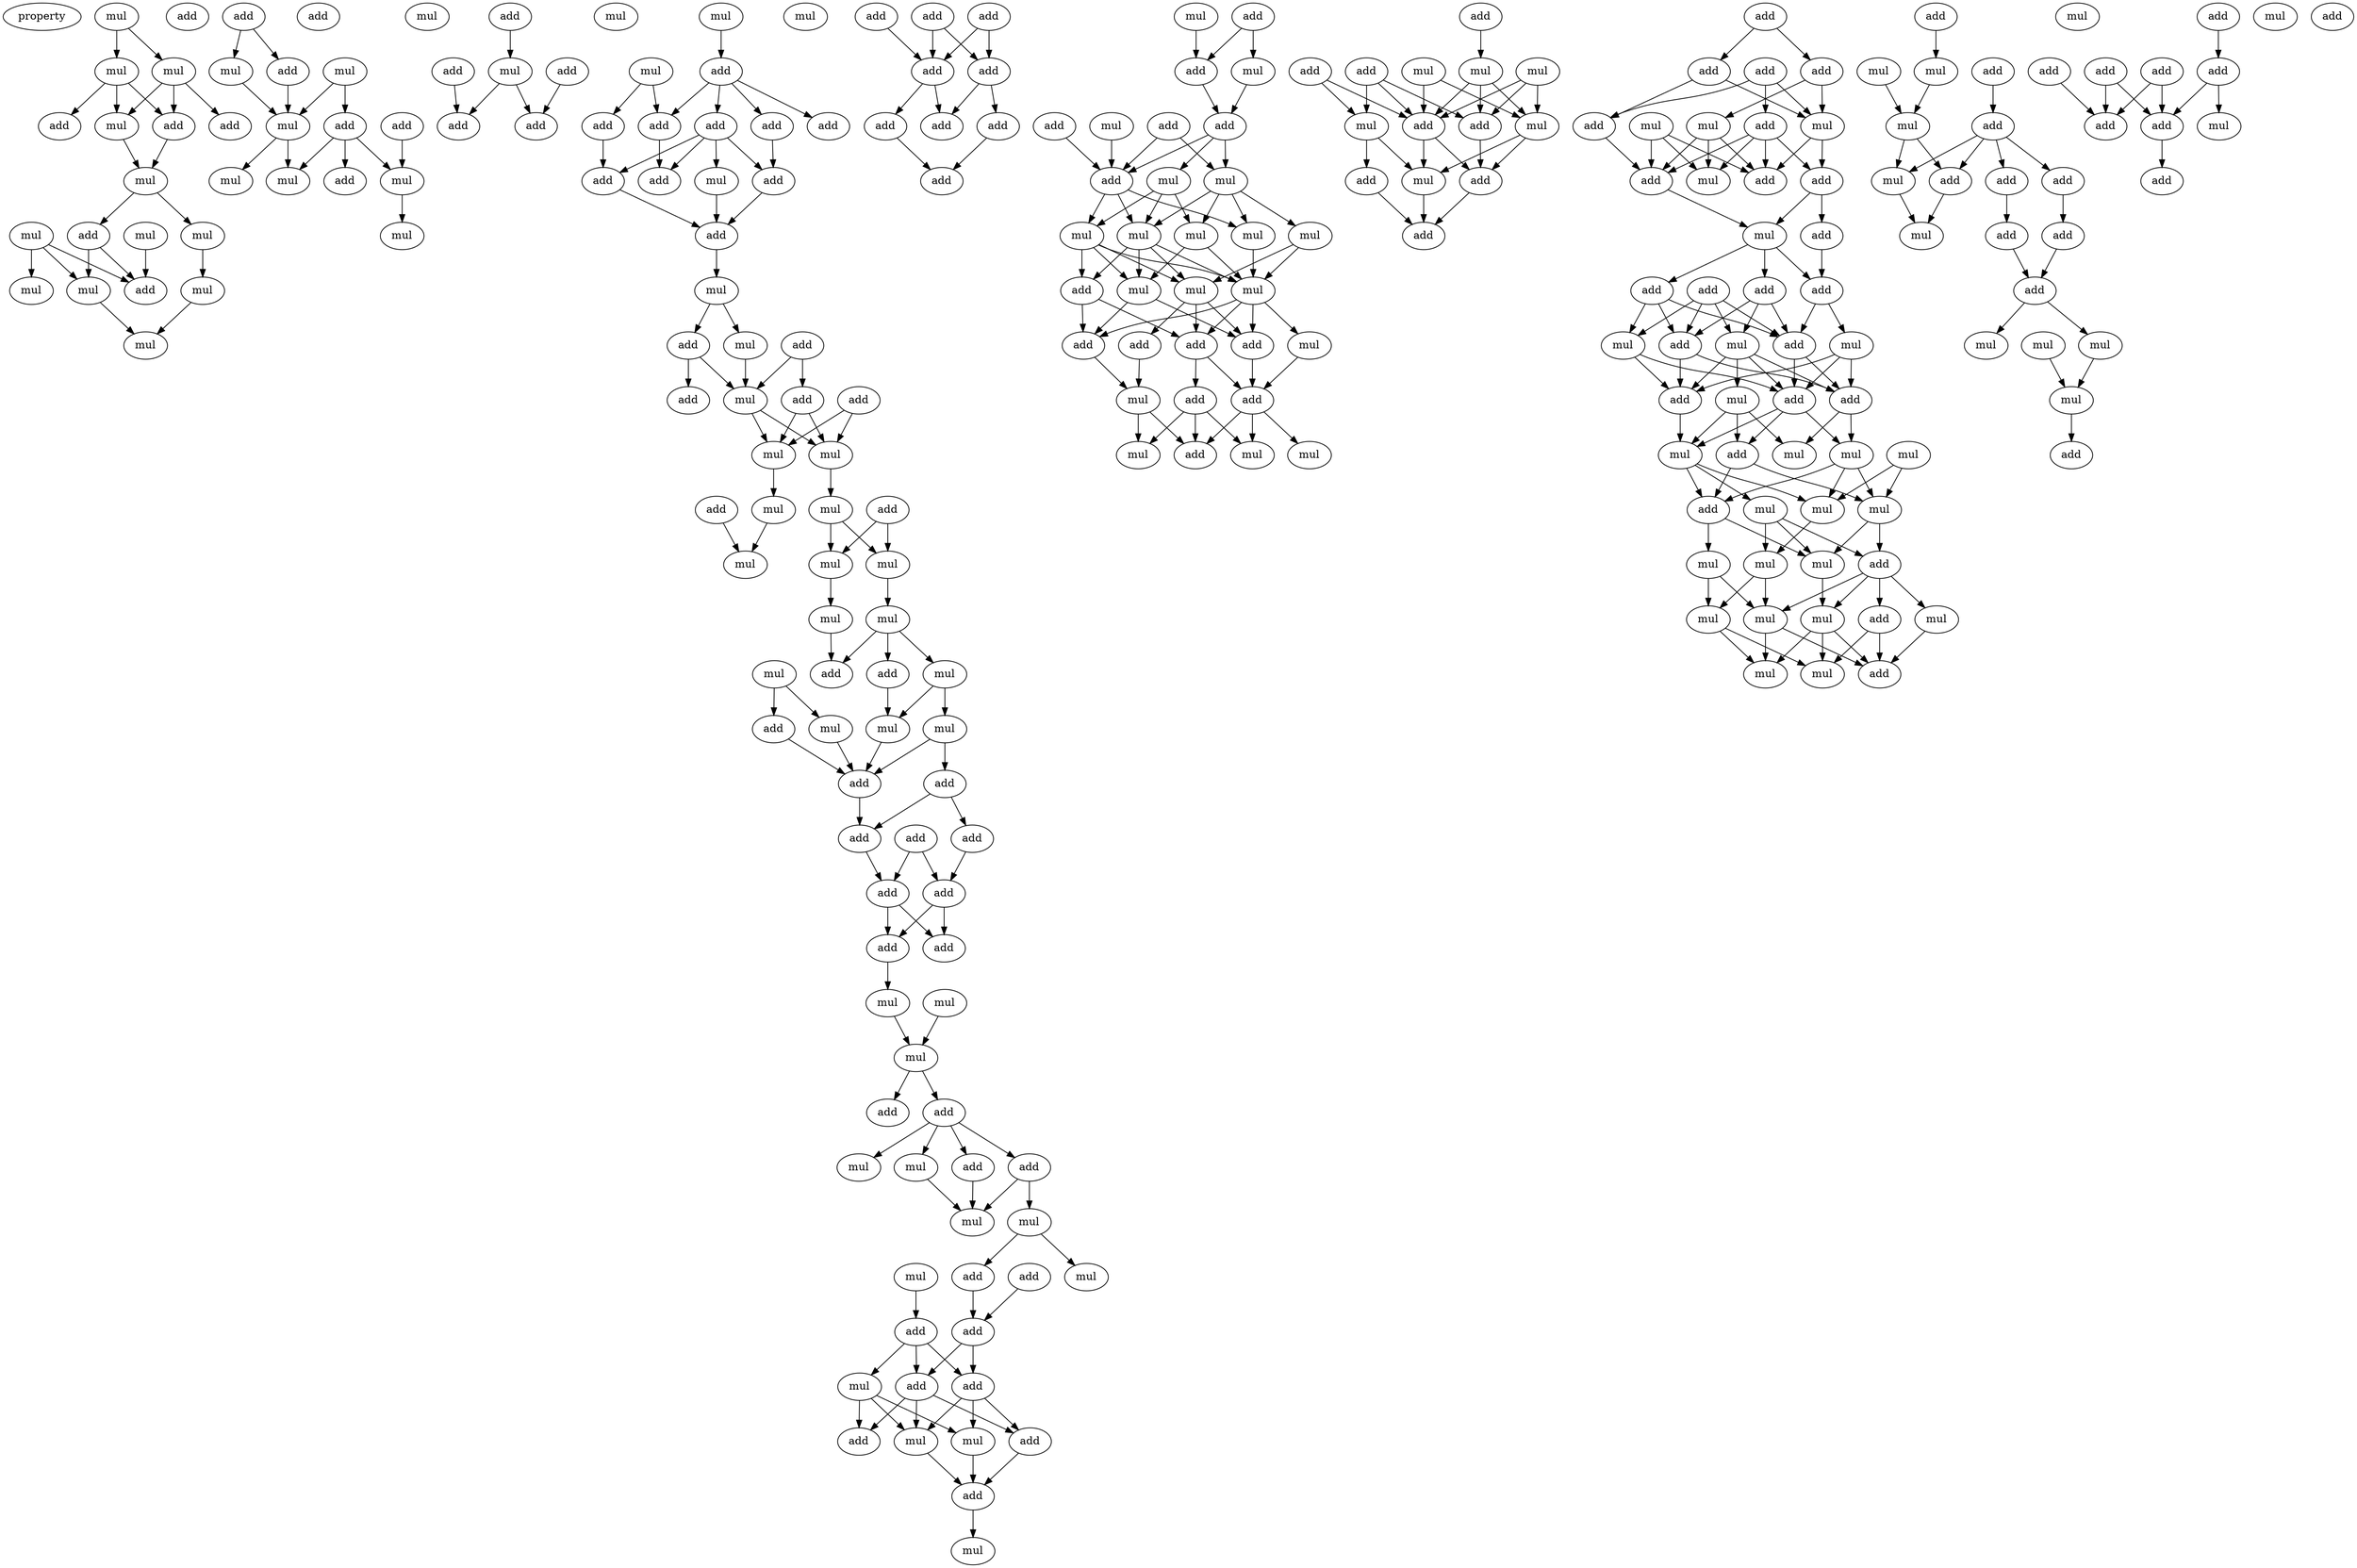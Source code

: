 digraph {
    node [fontcolor=black]
    property [mul=2,lf=1.9]
    0 [ label = mul ];
    1 [ label = mul ];
    2 [ label = mul ];
    3 [ label = mul ];
    4 [ label = add ];
    5 [ label = add ];
    6 [ label = add ];
    7 [ label = mul ];
    8 [ label = mul ];
    9 [ label = mul ];
    10 [ label = mul ];
    11 [ label = add ];
    12 [ label = mul ];
    13 [ label = add ];
    14 [ label = mul ];
    15 [ label = mul ];
    16 [ label = add ];
    17 [ label = mul ];
    18 [ label = add ];
    19 [ label = add ];
    20 [ label = mul ];
    21 [ label = mul ];
    22 [ label = add ];
    23 [ label = add ];
    24 [ label = add ];
    25 [ label = mul ];
    26 [ label = mul ];
    27 [ label = mul ];
    28 [ label = mul ];
    29 [ label = add ];
    30 [ label = mul ];
    31 [ label = mul ];
    32 [ label = add ];
    33 [ label = mul ];
    34 [ label = add ];
    35 [ label = add ];
    36 [ label = mul ];
    37 [ label = add ];
    38 [ label = add ];
    39 [ label = mul ];
    40 [ label = add ];
    41 [ label = mul ];
    42 [ label = add ];
    43 [ label = add ];
    44 [ label = add ];
    45 [ label = add ];
    46 [ label = add ];
    47 [ label = add ];
    48 [ label = mul ];
    49 [ label = add ];
    50 [ label = add ];
    51 [ label = add ];
    52 [ label = mul ];
    53 [ label = mul ];
    54 [ label = add ];
    55 [ label = add ];
    56 [ label = mul ];
    57 [ label = add ];
    58 [ label = add ];
    59 [ label = add ];
    60 [ label = mul ];
    61 [ label = mul ];
    62 [ label = add ];
    63 [ label = mul ];
    64 [ label = mul ];
    65 [ label = add ];
    66 [ label = mul ];
    67 [ label = mul ];
    68 [ label = mul ];
    69 [ label = mul ];
    70 [ label = mul ];
    71 [ label = mul ];
    72 [ label = add ];
    73 [ label = mul ];
    74 [ label = add ];
    75 [ label = mul ];
    76 [ label = mul ];
    77 [ label = add ];
    78 [ label = mul ];
    79 [ label = add ];
    80 [ label = add ];
    81 [ label = add ];
    82 [ label = add ];
    83 [ label = add ];
    84 [ label = add ];
    85 [ label = add ];
    86 [ label = mul ];
    87 [ label = add ];
    88 [ label = add ];
    89 [ label = mul ];
    90 [ label = mul ];
    91 [ label = mul ];
    92 [ label = add ];
    93 [ label = add ];
    94 [ label = mul ];
    95 [ label = mul ];
    96 [ label = add ];
    97 [ label = add ];
    98 [ label = mul ];
    99 [ label = mul ];
    100 [ label = add ];
    101 [ label = mul ];
    102 [ label = mul ];
    103 [ label = add ];
    104 [ label = add ];
    105 [ label = add ];
    106 [ label = mul ];
    107 [ label = add ];
    108 [ label = add ];
    109 [ label = mul ];
    110 [ label = add ];
    111 [ label = add ];
    112 [ label = mul ];
    113 [ label = add ];
    114 [ label = add ];
    115 [ label = mul ];
    116 [ label = add ];
    117 [ label = add ];
    118 [ label = add ];
    119 [ label = add ];
    120 [ label = add ];
    121 [ label = mul ];
    122 [ label = add ];
    123 [ label = add ];
    124 [ label = add ];
    125 [ label = add ];
    126 [ label = add ];
    127 [ label = mul ];
    128 [ label = add ];
    129 [ label = add ];
    130 [ label = mul ];
    131 [ label = add ];
    132 [ label = mul ];
    133 [ label = mul ];
    134 [ label = add ];
    135 [ label = mul ];
    136 [ label = mul ];
    137 [ label = mul ];
    138 [ label = mul ];
    139 [ label = mul ];
    140 [ label = add ];
    141 [ label = mul ];
    142 [ label = mul ];
    143 [ label = mul ];
    144 [ label = mul ];
    145 [ label = add ];
    146 [ label = add ];
    147 [ label = add ];
    148 [ label = add ];
    149 [ label = mul ];
    150 [ label = add ];
    151 [ label = add ];
    152 [ label = mul ];
    153 [ label = add ];
    154 [ label = mul ];
    155 [ label = mul ];
    156 [ label = add ];
    157 [ label = mul ];
    158 [ label = add ];
    159 [ label = mul ];
    160 [ label = mul ];
    161 [ label = add ];
    162 [ label = mul ];
    163 [ label = add ];
    164 [ label = mul ];
    165 [ label = add ];
    166 [ label = add ];
    167 [ label = mul ];
    168 [ label = add ];
    169 [ label = add ];
    170 [ label = add ];
    171 [ label = add ];
    172 [ label = add ];
    173 [ label = add ];
    174 [ label = mul ];
    175 [ label = mul ];
    176 [ label = add ];
    177 [ label = mul ];
    178 [ label = add ];
    179 [ label = add ];
    180 [ label = add ];
    181 [ label = mul ];
    182 [ label = add ];
    183 [ label = add ];
    184 [ label = mul ];
    185 [ label = add ];
    186 [ label = add ];
    187 [ label = add ];
    188 [ label = add ];
    189 [ label = add ];
    190 [ label = mul ];
    191 [ label = add ];
    192 [ label = mul ];
    193 [ label = mul ];
    194 [ label = add ];
    195 [ label = add ];
    196 [ label = add ];
    197 [ label = mul ];
    198 [ label = mul ];
    199 [ label = add ];
    200 [ label = mul ];
    201 [ label = mul ];
    202 [ label = mul ];
    203 [ label = mul ];
    204 [ label = add ];
    205 [ label = mul ];
    206 [ label = mul ];
    207 [ label = mul ];
    208 [ label = mul ];
    209 [ label = mul ];
    210 [ label = add ];
    211 [ label = mul ];
    212 [ label = add ];
    213 [ label = mul ];
    214 [ label = mul ];
    215 [ label = mul ];
    216 [ label = add ];
    217 [ label = mul ];
    218 [ label = mul ];
    219 [ label = add ];
    220 [ label = add ];
    221 [ label = mul ];
    222 [ label = mul ];
    223 [ label = mul ];
    224 [ label = add ];
    225 [ label = mul ];
    226 [ label = add ];
    227 [ label = add ];
    228 [ label = add ];
    229 [ label = add ];
    230 [ label = mul ];
    231 [ label = add ];
    232 [ label = add ];
    233 [ label = mul ];
    234 [ label = mul ];
    235 [ label = mul ];
    236 [ label = mul ];
    237 [ label = add ];
    238 [ label = mul ];
    239 [ label = add ];
    240 [ label = add ];
    241 [ label = add ];
    242 [ label = add ];
    243 [ label = add ];
    244 [ label = add ];
    245 [ label = mul ];
    246 [ label = add ];
    247 [ label = add ];
    248 [ label = mul ];
    249 [ label = add ];
    0 -> 1 [ name = 0 ];
    0 -> 2 [ name = 1 ];
    1 -> 3 [ name = 2 ];
    1 -> 4 [ name = 3 ];
    1 -> 5 [ name = 4 ];
    2 -> 3 [ name = 5 ];
    2 -> 5 [ name = 6 ];
    2 -> 6 [ name = 7 ];
    3 -> 7 [ name = 8 ];
    5 -> 7 [ name = 9 ];
    7 -> 9 [ name = 10 ];
    7 -> 11 [ name = 11 ];
    8 -> 16 [ name = 12 ];
    9 -> 14 [ name = 13 ];
    10 -> 12 [ name = 14 ];
    10 -> 15 [ name = 15 ];
    10 -> 16 [ name = 16 ];
    11 -> 12 [ name = 17 ];
    11 -> 16 [ name = 18 ];
    12 -> 17 [ name = 19 ];
    14 -> 17 [ name = 20 ];
    18 -> 20 [ name = 21 ];
    18 -> 22 [ name = 22 ];
    20 -> 25 [ name = 23 ];
    21 -> 24 [ name = 24 ];
    21 -> 25 [ name = 25 ];
    22 -> 25 [ name = 26 ];
    23 -> 28 [ name = 27 ];
    24 -> 26 [ name = 28 ];
    24 -> 28 [ name = 29 ];
    24 -> 29 [ name = 30 ];
    25 -> 26 [ name = 31 ];
    25 -> 27 [ name = 32 ];
    28 -> 31 [ name = 33 ];
    32 -> 36 [ name = 34 ];
    34 -> 38 [ name = 35 ];
    35 -> 37 [ name = 36 ];
    36 -> 37 [ name = 37 ];
    36 -> 38 [ name = 38 ];
    39 -> 40 [ name = 39 ];
    40 -> 42 [ name = 40 ];
    40 -> 43 [ name = 41 ];
    40 -> 45 [ name = 42 ];
    40 -> 46 [ name = 43 ];
    41 -> 42 [ name = 44 ];
    41 -> 44 [ name = 45 ];
    42 -> 47 [ name = 46 ];
    44 -> 50 [ name = 47 ];
    45 -> 47 [ name = 48 ];
    45 -> 48 [ name = 49 ];
    45 -> 49 [ name = 50 ];
    45 -> 50 [ name = 51 ];
    46 -> 49 [ name = 52 ];
    48 -> 51 [ name = 53 ];
    49 -> 51 [ name = 54 ];
    50 -> 51 [ name = 55 ];
    51 -> 52 [ name = 56 ];
    52 -> 53 [ name = 57 ];
    52 -> 55 [ name = 58 ];
    53 -> 56 [ name = 59 ];
    54 -> 56 [ name = 60 ];
    54 -> 57 [ name = 61 ];
    55 -> 56 [ name = 62 ];
    55 -> 59 [ name = 63 ];
    56 -> 60 [ name = 64 ];
    56 -> 61 [ name = 65 ];
    57 -> 60 [ name = 66 ];
    57 -> 61 [ name = 67 ];
    58 -> 60 [ name = 68 ];
    58 -> 61 [ name = 69 ];
    60 -> 64 [ name = 70 ];
    61 -> 63 [ name = 71 ];
    62 -> 68 [ name = 72 ];
    63 -> 66 [ name = 73 ];
    63 -> 67 [ name = 74 ];
    64 -> 68 [ name = 75 ];
    65 -> 66 [ name = 76 ];
    65 -> 67 [ name = 77 ];
    66 -> 69 [ name = 78 ];
    67 -> 70 [ name = 79 ];
    69 -> 71 [ name = 80 ];
    69 -> 72 [ name = 81 ];
    69 -> 74 [ name = 82 ];
    70 -> 74 [ name = 83 ];
    71 -> 75 [ name = 84 ];
    71 -> 76 [ name = 85 ];
    72 -> 75 [ name = 86 ];
    73 -> 77 [ name = 87 ];
    73 -> 78 [ name = 88 ];
    75 -> 79 [ name = 89 ];
    76 -> 79 [ name = 90 ];
    76 -> 80 [ name = 91 ];
    77 -> 79 [ name = 92 ];
    78 -> 79 [ name = 93 ];
    79 -> 83 [ name = 94 ];
    80 -> 82 [ name = 95 ];
    80 -> 83 [ name = 96 ];
    81 -> 84 [ name = 97 ];
    81 -> 85 [ name = 98 ];
    82 -> 84 [ name = 99 ];
    83 -> 85 [ name = 100 ];
    84 -> 87 [ name = 101 ];
    84 -> 88 [ name = 102 ];
    85 -> 87 [ name = 103 ];
    85 -> 88 [ name = 104 ];
    87 -> 89 [ name = 105 ];
    89 -> 91 [ name = 106 ];
    90 -> 91 [ name = 107 ];
    91 -> 92 [ name = 108 ];
    91 -> 93 [ name = 109 ];
    93 -> 94 [ name = 110 ];
    93 -> 95 [ name = 111 ];
    93 -> 96 [ name = 112 ];
    93 -> 97 [ name = 113 ];
    95 -> 99 [ name = 114 ];
    96 -> 99 [ name = 115 ];
    97 -> 98 [ name = 116 ];
    97 -> 99 [ name = 117 ];
    98 -> 100 [ name = 118 ];
    98 -> 101 [ name = 119 ];
    100 -> 105 [ name = 120 ];
    102 -> 104 [ name = 121 ];
    103 -> 105 [ name = 122 ];
    104 -> 106 [ name = 123 ];
    104 -> 107 [ name = 124 ];
    104 -> 108 [ name = 125 ];
    105 -> 107 [ name = 126 ];
    105 -> 108 [ name = 127 ];
    106 -> 109 [ name = 128 ];
    106 -> 111 [ name = 129 ];
    106 -> 112 [ name = 130 ];
    107 -> 109 [ name = 131 ];
    107 -> 110 [ name = 132 ];
    107 -> 111 [ name = 133 ];
    108 -> 109 [ name = 134 ];
    108 -> 110 [ name = 135 ];
    108 -> 112 [ name = 136 ];
    109 -> 113 [ name = 137 ];
    110 -> 113 [ name = 138 ];
    112 -> 113 [ name = 139 ];
    113 -> 115 [ name = 140 ];
    114 -> 118 [ name = 141 ];
    114 -> 119 [ name = 142 ];
    116 -> 118 [ name = 143 ];
    116 -> 119 [ name = 144 ];
    117 -> 118 [ name = 145 ];
    118 -> 122 [ name = 146 ];
    118 -> 124 [ name = 147 ];
    119 -> 120 [ name = 148 ];
    119 -> 122 [ name = 149 ];
    120 -> 126 [ name = 150 ];
    121 -> 125 [ name = 151 ];
    123 -> 125 [ name = 152 ];
    123 -> 127 [ name = 153 ];
    124 -> 126 [ name = 154 ];
    125 -> 131 [ name = 155 ];
    127 -> 131 [ name = 156 ];
    128 -> 132 [ name = 157 ];
    128 -> 134 [ name = 158 ];
    129 -> 134 [ name = 159 ];
    130 -> 134 [ name = 160 ];
    131 -> 132 [ name = 161 ];
    131 -> 133 [ name = 162 ];
    131 -> 134 [ name = 163 ];
    132 -> 135 [ name = 164 ];
    132 -> 136 [ name = 165 ];
    132 -> 138 [ name = 166 ];
    132 -> 139 [ name = 167 ];
    133 -> 135 [ name = 168 ];
    133 -> 136 [ name = 169 ];
    133 -> 137 [ name = 170 ];
    134 -> 136 [ name = 171 ];
    134 -> 137 [ name = 172 ];
    134 -> 139 [ name = 173 ];
    135 -> 141 [ name = 174 ];
    135 -> 142 [ name = 175 ];
    136 -> 140 [ name = 176 ];
    136 -> 141 [ name = 177 ];
    136 -> 142 [ name = 178 ];
    136 -> 143 [ name = 179 ];
    137 -> 140 [ name = 180 ];
    137 -> 141 [ name = 181 ];
    137 -> 142 [ name = 182 ];
    137 -> 143 [ name = 183 ];
    138 -> 141 [ name = 184 ];
    138 -> 143 [ name = 185 ];
    139 -> 141 [ name = 186 ];
    140 -> 145 [ name = 187 ];
    140 -> 148 [ name = 188 ];
    141 -> 144 [ name = 189 ];
    141 -> 145 [ name = 190 ];
    141 -> 147 [ name = 191 ];
    141 -> 148 [ name = 192 ];
    142 -> 145 [ name = 193 ];
    142 -> 147 [ name = 194 ];
    143 -> 146 [ name = 195 ];
    143 -> 147 [ name = 196 ];
    143 -> 148 [ name = 197 ];
    144 -> 150 [ name = 198 ];
    145 -> 149 [ name = 199 ];
    146 -> 149 [ name = 200 ];
    147 -> 150 [ name = 201 ];
    148 -> 150 [ name = 202 ];
    148 -> 151 [ name = 203 ];
    149 -> 152 [ name = 204 ];
    149 -> 153 [ name = 205 ];
    150 -> 153 [ name = 206 ];
    150 -> 154 [ name = 207 ];
    150 -> 155 [ name = 208 ];
    151 -> 152 [ name = 209 ];
    151 -> 153 [ name = 210 ];
    151 -> 155 [ name = 211 ];
    156 -> 160 [ name = 212 ];
    157 -> 163 [ name = 213 ];
    157 -> 164 [ name = 214 ];
    158 -> 162 [ name = 215 ];
    158 -> 163 [ name = 216 ];
    158 -> 165 [ name = 217 ];
    159 -> 163 [ name = 218 ];
    159 -> 164 [ name = 219 ];
    159 -> 165 [ name = 220 ];
    160 -> 163 [ name = 221 ];
    160 -> 164 [ name = 222 ];
    160 -> 165 [ name = 223 ];
    161 -> 162 [ name = 224 ];
    161 -> 163 [ name = 225 ];
    162 -> 166 [ name = 226 ];
    162 -> 167 [ name = 227 ];
    163 -> 167 [ name = 228 ];
    163 -> 168 [ name = 229 ];
    164 -> 167 [ name = 230 ];
    164 -> 168 [ name = 231 ];
    165 -> 168 [ name = 232 ];
    166 -> 169 [ name = 233 ];
    167 -> 169 [ name = 234 ];
    168 -> 169 [ name = 235 ];
    170 -> 171 [ name = 236 ];
    170 -> 173 [ name = 237 ];
    171 -> 175 [ name = 238 ];
    171 -> 177 [ name = 239 ];
    172 -> 175 [ name = 240 ];
    172 -> 176 [ name = 241 ];
    172 -> 178 [ name = 242 ];
    173 -> 175 [ name = 243 ];
    173 -> 178 [ name = 244 ];
    174 -> 179 [ name = 245 ];
    174 -> 181 [ name = 246 ];
    174 -> 182 [ name = 247 ];
    175 -> 179 [ name = 248 ];
    175 -> 180 [ name = 249 ];
    176 -> 179 [ name = 250 ];
    176 -> 180 [ name = 251 ];
    176 -> 181 [ name = 252 ];
    176 -> 182 [ name = 253 ];
    177 -> 179 [ name = 254 ];
    177 -> 181 [ name = 255 ];
    177 -> 182 [ name = 256 ];
    178 -> 182 [ name = 257 ];
    180 -> 183 [ name = 258 ];
    180 -> 184 [ name = 259 ];
    182 -> 184 [ name = 260 ];
    183 -> 185 [ name = 261 ];
    184 -> 185 [ name = 262 ];
    184 -> 186 [ name = 263 ];
    184 -> 188 [ name = 264 ];
    185 -> 189 [ name = 265 ];
    185 -> 193 [ name = 266 ];
    186 -> 189 [ name = 267 ];
    186 -> 190 [ name = 268 ];
    186 -> 191 [ name = 269 ];
    187 -> 189 [ name = 270 ];
    187 -> 190 [ name = 271 ];
    187 -> 191 [ name = 272 ];
    187 -> 192 [ name = 273 ];
    188 -> 189 [ name = 274 ];
    188 -> 191 [ name = 275 ];
    188 -> 192 [ name = 276 ];
    189 -> 194 [ name = 277 ];
    189 -> 196 [ name = 278 ];
    190 -> 194 [ name = 279 ];
    190 -> 195 [ name = 280 ];
    190 -> 196 [ name = 281 ];
    190 -> 197 [ name = 282 ];
    191 -> 194 [ name = 283 ];
    191 -> 195 [ name = 284 ];
    192 -> 195 [ name = 285 ];
    192 -> 196 [ name = 286 ];
    193 -> 194 [ name = 287 ];
    193 -> 195 [ name = 288 ];
    193 -> 196 [ name = 289 ];
    194 -> 198 [ name = 290 ];
    194 -> 200 [ name = 291 ];
    195 -> 202 [ name = 292 ];
    196 -> 198 [ name = 293 ];
    196 -> 199 [ name = 294 ];
    196 -> 202 [ name = 295 ];
    197 -> 199 [ name = 296 ];
    197 -> 200 [ name = 297 ];
    197 -> 202 [ name = 298 ];
    198 -> 204 [ name = 299 ];
    198 -> 205 [ name = 300 ];
    198 -> 206 [ name = 301 ];
    199 -> 204 [ name = 302 ];
    199 -> 206 [ name = 303 ];
    201 -> 205 [ name = 304 ];
    201 -> 206 [ name = 305 ];
    202 -> 203 [ name = 306 ];
    202 -> 204 [ name = 307 ];
    202 -> 205 [ name = 308 ];
    203 -> 207 [ name = 309 ];
    203 -> 209 [ name = 310 ];
    203 -> 210 [ name = 311 ];
    204 -> 207 [ name = 312 ];
    204 -> 208 [ name = 313 ];
    205 -> 209 [ name = 314 ];
    206 -> 207 [ name = 315 ];
    206 -> 210 [ name = 316 ];
    207 -> 213 [ name = 317 ];
    208 -> 211 [ name = 318 ];
    208 -> 214 [ name = 319 ];
    209 -> 211 [ name = 320 ];
    209 -> 214 [ name = 321 ];
    210 -> 211 [ name = 322 ];
    210 -> 212 [ name = 323 ];
    210 -> 213 [ name = 324 ];
    210 -> 215 [ name = 325 ];
    211 -> 216 [ name = 326 ];
    211 -> 217 [ name = 327 ];
    212 -> 216 [ name = 328 ];
    212 -> 218 [ name = 329 ];
    213 -> 216 [ name = 330 ];
    213 -> 217 [ name = 331 ];
    213 -> 218 [ name = 332 ];
    214 -> 217 [ name = 333 ];
    214 -> 218 [ name = 334 ];
    215 -> 216 [ name = 335 ];
    219 -> 221 [ name = 336 ];
    220 -> 224 [ name = 337 ];
    221 -> 223 [ name = 338 ];
    222 -> 223 [ name = 339 ];
    223 -> 225 [ name = 340 ];
    223 -> 228 [ name = 341 ];
    224 -> 225 [ name = 342 ];
    224 -> 226 [ name = 343 ];
    224 -> 227 [ name = 344 ];
    224 -> 228 [ name = 345 ];
    225 -> 230 [ name = 346 ];
    226 -> 229 [ name = 347 ];
    227 -> 231 [ name = 348 ];
    228 -> 230 [ name = 349 ];
    229 -> 232 [ name = 350 ];
    231 -> 232 [ name = 351 ];
    232 -> 234 [ name = 352 ];
    232 -> 235 [ name = 353 ];
    233 -> 236 [ name = 354 ];
    235 -> 236 [ name = 355 ];
    236 -> 237 [ name = 356 ];
    239 -> 243 [ name = 357 ];
    240 -> 244 [ name = 358 ];
    240 -> 246 [ name = 359 ];
    241 -> 246 [ name = 360 ];
    242 -> 244 [ name = 361 ];
    242 -> 246 [ name = 362 ];
    243 -> 244 [ name = 363 ];
    243 -> 245 [ name = 364 ];
    244 -> 247 [ name = 365 ];
}
